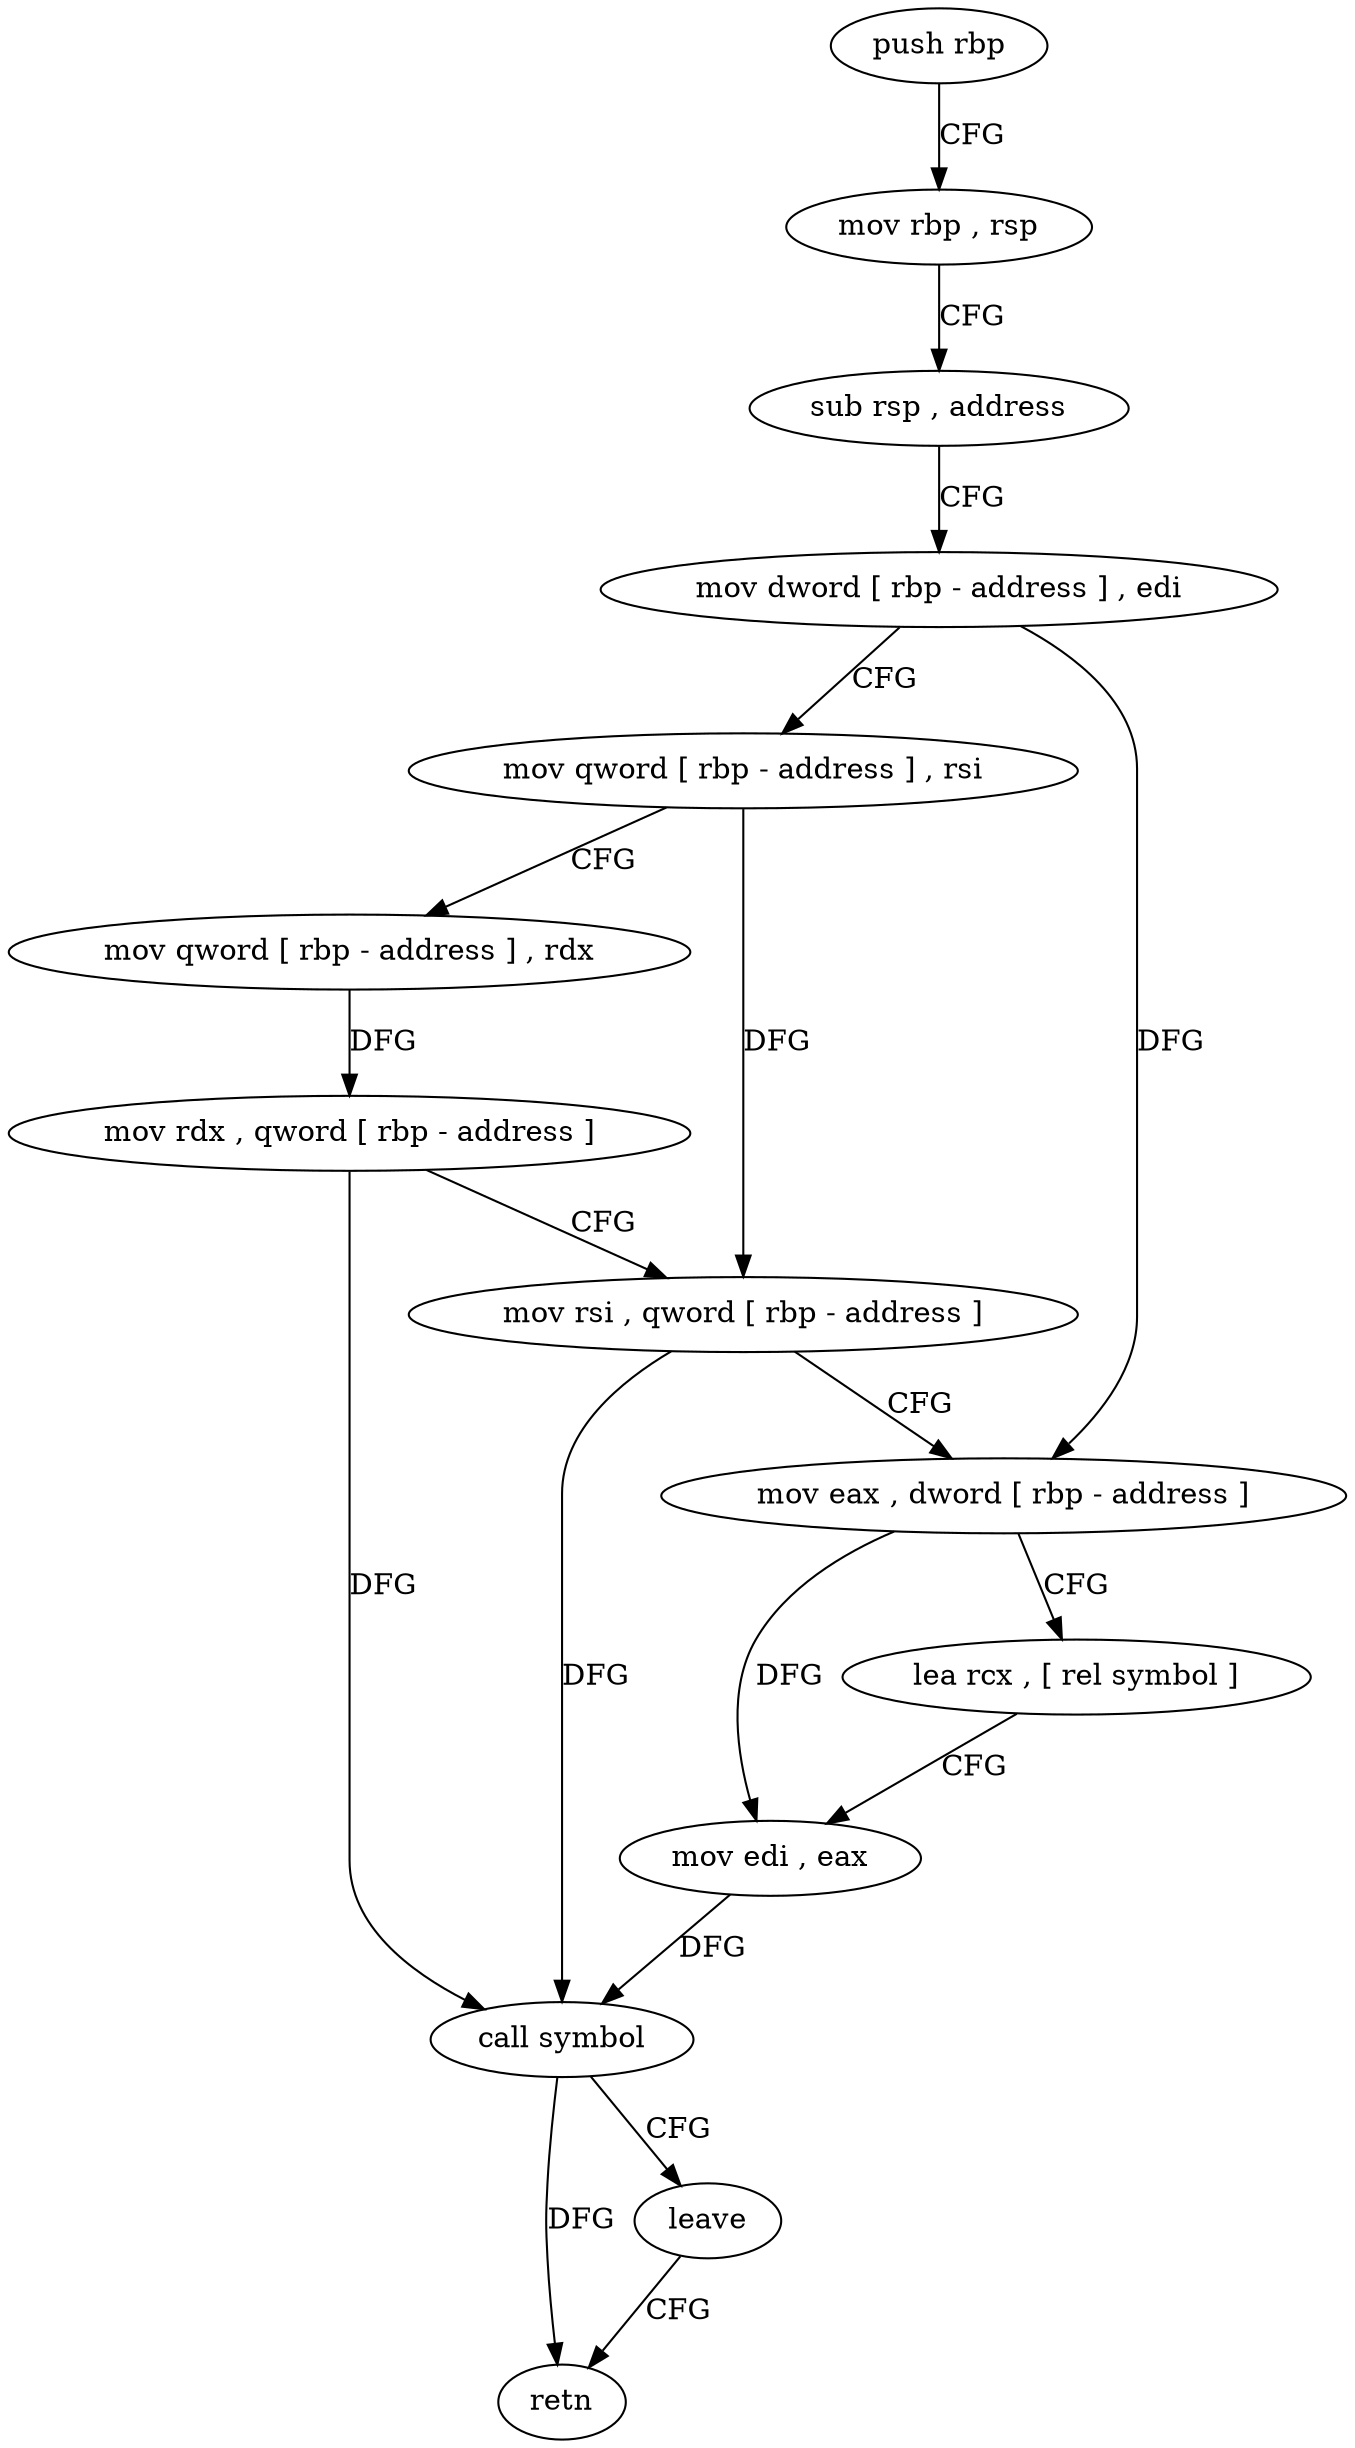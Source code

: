 digraph "func" {
"4233971" [label = "push rbp" ]
"4233972" [label = "mov rbp , rsp" ]
"4233975" [label = "sub rsp , address" ]
"4233979" [label = "mov dword [ rbp - address ] , edi" ]
"4233982" [label = "mov qword [ rbp - address ] , rsi" ]
"4233986" [label = "mov qword [ rbp - address ] , rdx" ]
"4233990" [label = "mov rdx , qword [ rbp - address ]" ]
"4233994" [label = "mov rsi , qword [ rbp - address ]" ]
"4233998" [label = "mov eax , dword [ rbp - address ]" ]
"4234001" [label = "lea rcx , [ rel symbol ]" ]
"4234008" [label = "mov edi , eax" ]
"4234010" [label = "call symbol" ]
"4234015" [label = "leave" ]
"4234016" [label = "retn" ]
"4233971" -> "4233972" [ label = "CFG" ]
"4233972" -> "4233975" [ label = "CFG" ]
"4233975" -> "4233979" [ label = "CFG" ]
"4233979" -> "4233982" [ label = "CFG" ]
"4233979" -> "4233998" [ label = "DFG" ]
"4233982" -> "4233986" [ label = "CFG" ]
"4233982" -> "4233994" [ label = "DFG" ]
"4233986" -> "4233990" [ label = "DFG" ]
"4233990" -> "4233994" [ label = "CFG" ]
"4233990" -> "4234010" [ label = "DFG" ]
"4233994" -> "4233998" [ label = "CFG" ]
"4233994" -> "4234010" [ label = "DFG" ]
"4233998" -> "4234001" [ label = "CFG" ]
"4233998" -> "4234008" [ label = "DFG" ]
"4234001" -> "4234008" [ label = "CFG" ]
"4234008" -> "4234010" [ label = "DFG" ]
"4234010" -> "4234015" [ label = "CFG" ]
"4234010" -> "4234016" [ label = "DFG" ]
"4234015" -> "4234016" [ label = "CFG" ]
}
